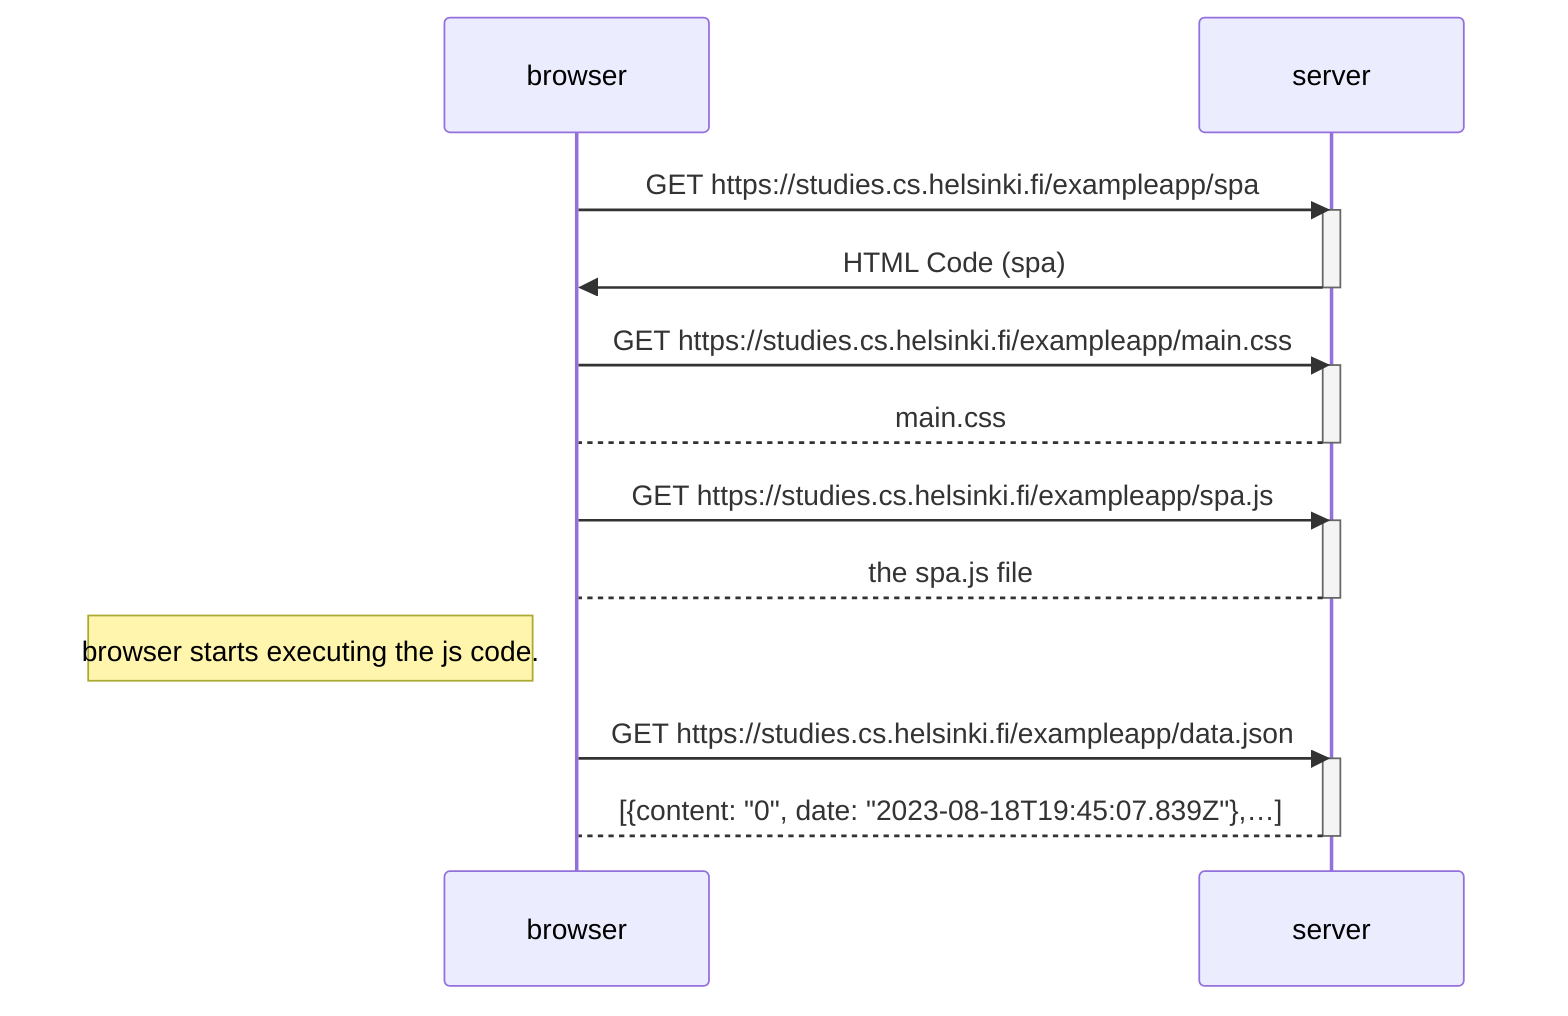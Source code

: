sequenceDiagram
    participant browser
    participant server

    browser->>server: GET https://studies.cs.helsinki.fi/exampleapp/spa
    activate server
    server->>browser: HTML Code (spa)
    deactivate server

    browser->>server: GET https://studies.cs.helsinki.fi/exampleapp/main.css
    activate server
    server-->browser: main.css
    deactivate server

    browser->>server: GET https://studies.cs.helsinki.fi/exampleapp/spa.js
    activate server
    server-->browser: the spa.js file
    deactivate server

    Note left of browser: browser starts executing the js code.

    browser->>server: GET https://studies.cs.helsinki.fi/exampleapp/data.json
    activate server
    server-->browser: [{content: "0", date: "2023-08-18T19:45:07.839Z"},…]
    deactivate server